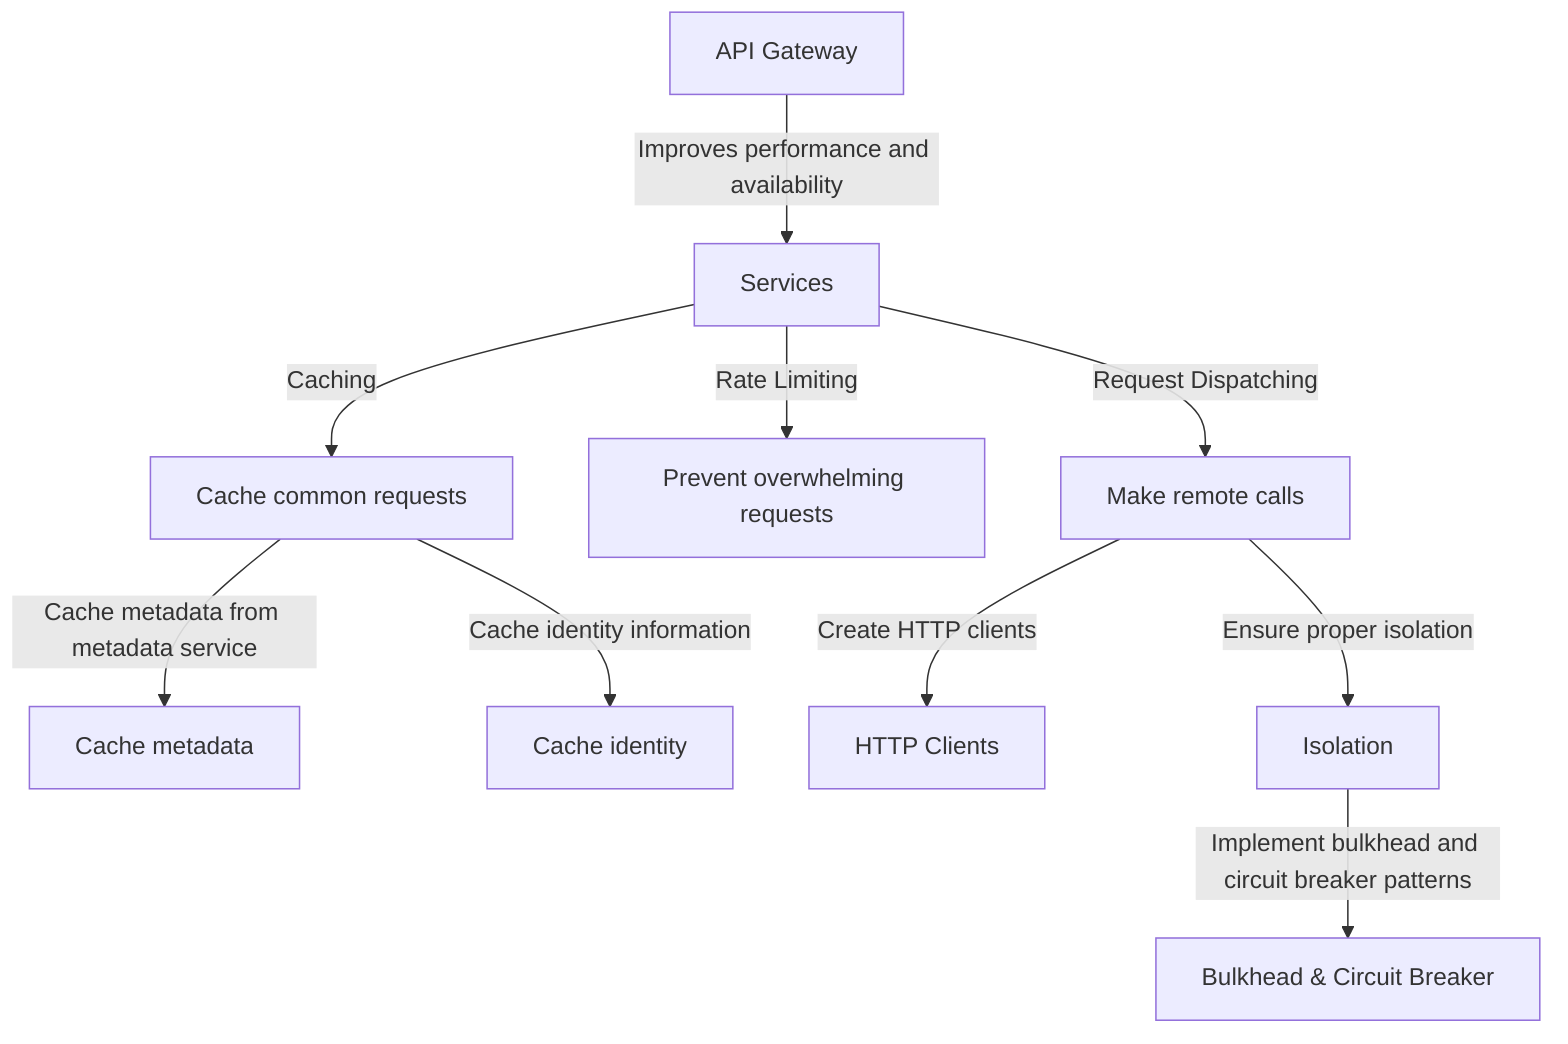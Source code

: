 graph TD;
    A[API Gateway] -->|Improves performance and availability| B[Services];
    B -->|Caching| C[Cache common requests];
    C -->|Cache metadata from metadata service| D[Cache metadata];
    C -->|Cache identity information| E[Cache identity];
    B -->|Rate Limiting| F[Prevent overwhelming requests];
    B -->|Request Dispatching| G[Make remote calls];
    G -->|Create HTTP clients| H[HTTP Clients];
    G -->|Ensure proper isolation| I[Isolation];
    I -->|Implement bulkhead and circuit breaker patterns| J[Bulkhead & Circuit Breaker];